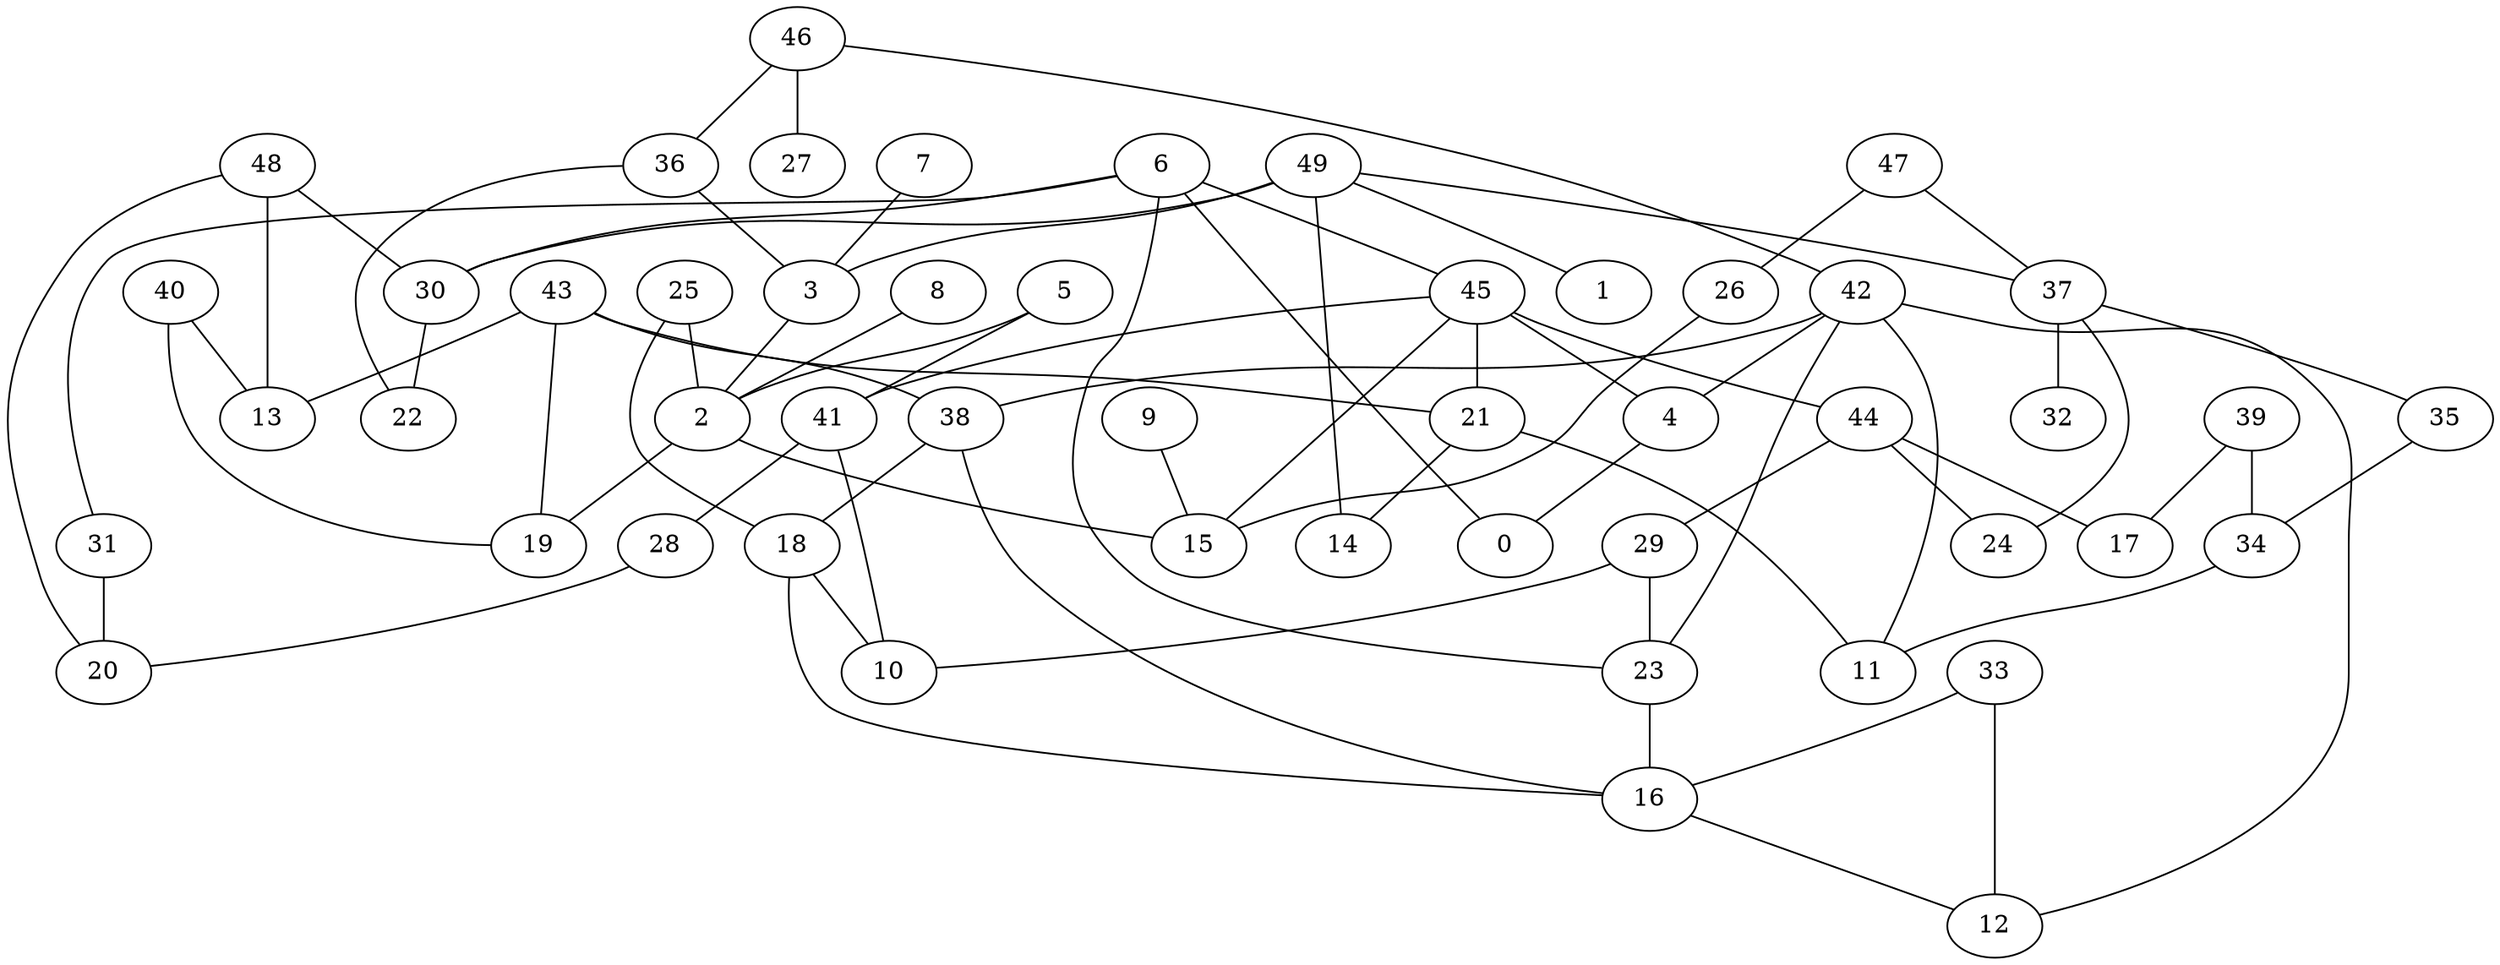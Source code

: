 digraph GG_graph {

subgraph G_graph {
edge [color = black]
"31" -> "20" [dir = none]
"43" -> "38" [dir = none]
"43" -> "19" [dir = none]
"9" -> "15" [dir = none]
"26" -> "15" [dir = none]
"33" -> "12" [dir = none]
"48" -> "20" [dir = none]
"48" -> "13" [dir = none]
"48" -> "30" [dir = none]
"39" -> "34" [dir = none]
"39" -> "17" [dir = none]
"18" -> "10" [dir = none]
"18" -> "16" [dir = none]
"5" -> "2" [dir = none]
"5" -> "41" [dir = none]
"41" -> "28" [dir = none]
"7" -> "3" [dir = none]
"47" -> "37" [dir = none]
"25" -> "18" [dir = none]
"2" -> "19" [dir = none]
"42" -> "11" [dir = none]
"42" -> "12" [dir = none]
"42" -> "4" [dir = none]
"49" -> "14" [dir = none]
"49" -> "3" [dir = none]
"49" -> "1" [dir = none]
"49" -> "37" [dir = none]
"49" -> "30" [dir = none]
"6" -> "0" [dir = none]
"6" -> "23" [dir = none]
"6" -> "30" [dir = none]
"6" -> "45" [dir = none]
"45" -> "15" [dir = none]
"45" -> "4" [dir = none]
"45" -> "44" [dir = none]
"45" -> "41" [dir = none]
"44" -> "24" [dir = none]
"44" -> "17" [dir = none]
"44" -> "29" [dir = none]
"46" -> "27" [dir = none]
"46" -> "36" [dir = none]
"46" -> "42" [dir = none]
"37" -> "32" [dir = none]
"37" -> "35" [dir = none]
"23" -> "16" [dir = none]
"21" -> "11" [dir = none]
"40" -> "13" [dir = none]
"36" -> "22" [dir = none]
"8" -> "2" [dir = none]
"34" -> "11" [dir = none]
"38" -> "18" [dir = none]
"33" -> "16" [dir = none]
"41" -> "10" [dir = none]
"16" -> "12" [dir = none]
"45" -> "21" [dir = none]
"42" -> "38" [dir = none]
"35" -> "34" [dir = none]
"4" -> "0" [dir = none]
"30" -> "22" [dir = none]
"37" -> "24" [dir = none]
"43" -> "21" [dir = none]
"40" -> "19" [dir = none]
"21" -> "14" [dir = none]
"47" -> "26" [dir = none]
"29" -> "23" [dir = none]
"6" -> "31" [dir = none]
"36" -> "3" [dir = none]
"28" -> "20" [dir = none]
"38" -> "16" [dir = none]
"25" -> "2" [dir = none]
"3" -> "2" [dir = none]
"42" -> "23" [dir = none]
"43" -> "13" [dir = none]
"29" -> "10" [dir = none]
"2" -> "15" [dir = none]
}

}
